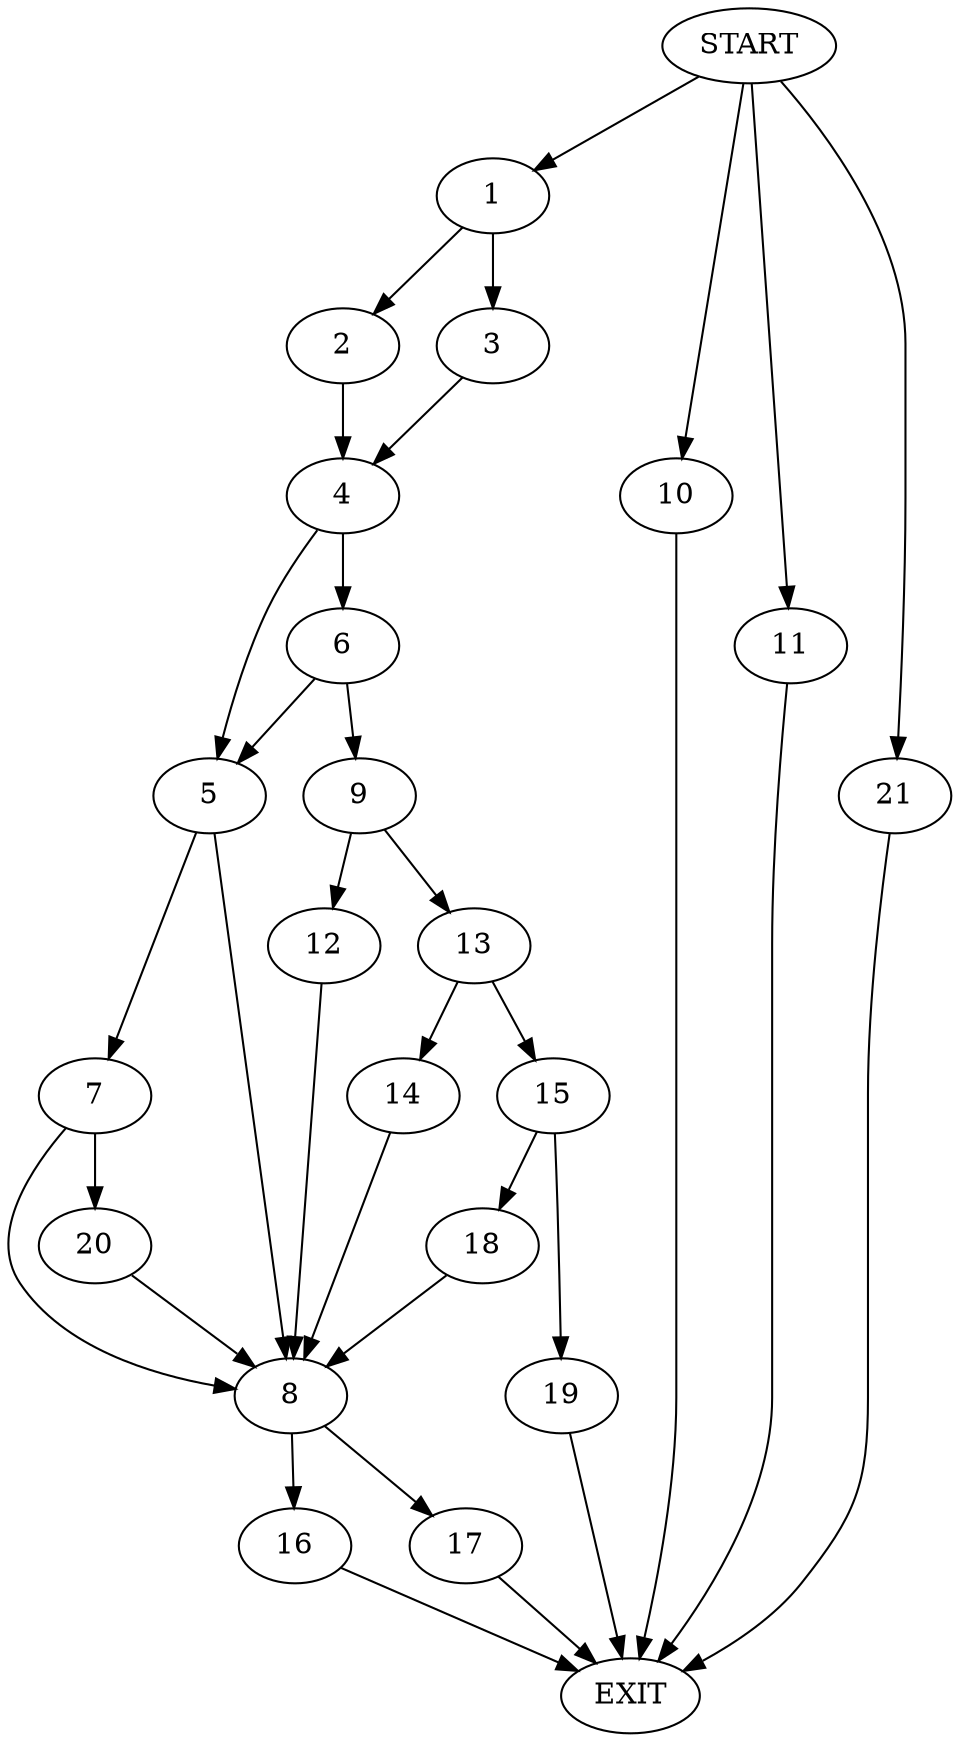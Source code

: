 digraph {
0 [label="START"]
22 [label="EXIT"]
0 -> 1
1 -> 2
1 -> 3
3 -> 4
2 -> 4
4 -> 5
4 -> 6
5 -> 7
5 -> 8
6 -> 9
6 -> 5
0 -> 10
10 -> 22
0 -> 11
11 -> 22
9 -> 12
9 -> 13
13 -> 14
13 -> 15
12 -> 8
8 -> 16
8 -> 17
14 -> 8
15 -> 18
15 -> 19
19 -> 22
18 -> 8
7 -> 20
7 -> 8
20 -> 8
16 -> 22
17 -> 22
0 -> 21
21 -> 22
}
